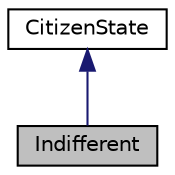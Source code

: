 digraph "Indifferent"
{
 // LATEX_PDF_SIZE
  edge [fontname="Helvetica",fontsize="10",labelfontname="Helvetica",labelfontsize="10"];
  node [fontname="Helvetica",fontsize="10",shape=record];
  Node1 [label="Indifferent",height=0.2,width=0.4,color="black", fillcolor="grey75", style="filled", fontcolor="black",tooltip="Represents the indifferent state of a Citizen."];
  Node2 -> Node1 [dir="back",color="midnightblue",fontsize="10",style="solid",fontname="Helvetica"];
  Node2 [label="CitizenState",height=0.2,width=0.4,color="black", fillcolor="white", style="filled",URL="$classCitizenState.html",tooltip="Abstract base class representing the state of a citizen."];
}
